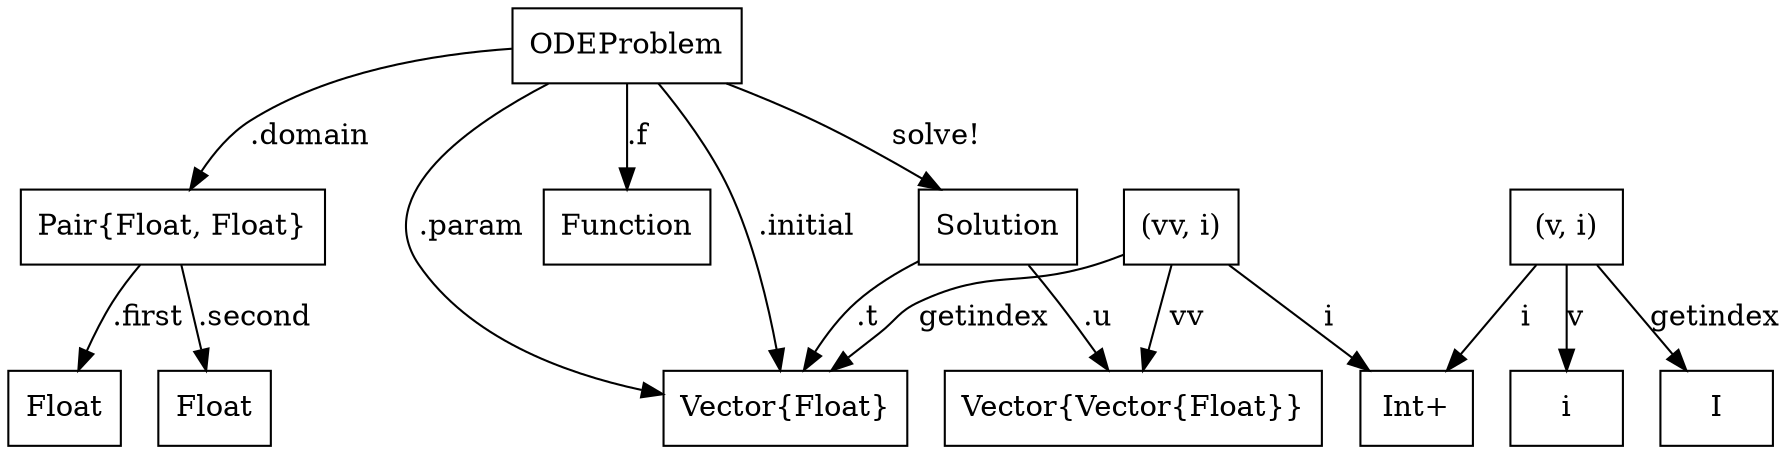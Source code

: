 digraph G {
  //layout="circo"
  //rankdir = "LR"
  node[shape="box"]
  p [label="Vector{Float}", position="1,0"]
  m [label="ODEProblem", position="2,0"]
  m -> func [label=".f"]
  //p [label="Vector{Float}"]
  t [label="Pair{Float, Float}"]
  c [label="Solution"]
  S [label="(v, i)"]
  U [label="(vv, i)"]
  U -> vv [label=" vv"]
  U -> n [label=" i"]
  S-> i [label="v"]
  c -> vv  [label=".u"]
  vv [label="Vector{Vector{Float}}"]
  U -> p  [label="getindex"]
  c -> p [label=".t"]
  m -> p [label=".initial"]
//   I [label="Float"]
//   R [label="Float"]
//   beta [label="Float"]
//   gamma [label="Float"]
  t1 [label="Float"]
  t2 [label="Float"]
  n [label="Int+"]
//   rp [label="Real+"]
  m->c [label="  solve!"]
  m->t [label=".domain"]
  m->p [label=".param"]
  S->I [label="getindex"]
  S->n [label="  i"]
  t->t1[label=".first"]
  t->t2[label=".second"]
//   t1->rp[label="is"]
//   t2->rp[label="is"]
//   p -> beta[label="has"]
//   p -> gamma[label="has"]
//   beta -> r[label="is"]
//   gamma -> r[label="is"]
//   c -> func [label="is"]
  func[label="Function"]
}
